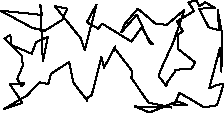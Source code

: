 unitsize(0.001cm);
draw((3140,1401)--(3220,1454));
draw((3220,1454)--(3114,1629));
draw((3114,1629)--(3417,1808));
draw((3417,1808)--(3317,1966));
draw((3317,1966)--(3453,1998));
draw((3453,1998)--(3515,1892));
draw((3515,1892)--(3611,1968));
draw((3611,1968)--(3782,1865));
draw((3782,1865)--(3507,1851));
draw((3507,1851)--(3675,1522));
draw((3675,1522)--(3858,1472));
draw((3858,1472)--(3834,1827));
draw((3834,1827)--(3904,1444));
draw((3904,1444)--(3918,1088));
draw((3918,1088)--(3896,742));
draw((3896,742)--(3876,1165));
draw((3876,1165)--(3684,445));
draw((3684,445)--(3829,513));
draw((3829,513)--(3938,516));
draw((3938,516)--(3821,147));
draw((3821,147)--(3595,111));
draw((3595,111)--(3162,367));
draw((3162,367)--(3060,155));
draw((3060,155)--(3292,152));
draw((3292,152)--(3123,217));
draw((3123,217)--(2630,20));
draw((2630,20)--(2372,127));
draw((2372,127)--(3017,108));
draw((3017,108)--(2614,195));
draw((2614,195)--(2503,352));
draw((2503,352)--(2310,635));
draw((2310,635)--(2330,741));
draw((2330,741)--(2009,1163));
draw((2009,1163)--(2000,1110));
draw((2000,1110)--(2030,1186));
draw((2030,1186)--(1829,812));
draw((1829,812)--(1782,995));
draw((1782,995)--(1612,328));
draw((1612,328)--(1517,266));
draw((1517,266)--(1538,224));
draw((1538,224)--(1286,550));
draw((1286,550)--(1213,910));
draw((1213,910)--(896,705));
draw((896,705)--(844,520));
draw((844,520)--(694,552));
draw((694,552)--(468,319));
draw((468,319)--(61,81));
draw((61,81)--(387,190));
draw((387,190)--(347,252));
draw((347,252)--(171,514));
draw((171,514)--(422,542));
draw((422,542)--(380,478));
draw((380,478)--(298,615));
draw((298,615)--(399,850));
draw((399,850)--(376,1018));
draw((376,1018)--(71,1323));
draw((71,1323)--(177,1390));
draw((177,1390)--(193,1210));
draw((193,1210)--(556,1056));
draw((556,1056)--(627,1261));
draw((627,1261)--(839,1355));
draw((839,1355)--(749,920));
draw((749,920)--(706,1925));
draw((706,1925)--(731,1741));
draw((731,1741)--(3,1817));
draw((3,1817)--(563,1513));
draw((563,1513)--(782,1462));
draw((782,1462)--(1090,1652));
draw((1090,1652)--(1182,1853));
draw((1182,1853)--(962,1895));
draw((962,1895)--(1423,1322));
draw((1423,1322)--(1490,1123));
draw((1490,1123)--(1697,1924));
draw((1697,1924)--(1526,1612));
draw((1526,1612)--(1729,1498));
draw((1729,1498)--(1794,1589));
draw((1794,1589)--(2312,1270));
draw((2312,1270)--(2489,1520));
draw((2489,1520)--(2642,1269));
draw((2642,1269)--(2698,1221));
draw((2698,1221)--(2639,1239));
draw((2639,1239)--(2408,1747));
draw((2408,1747)--(2132,1432));
draw((2132,1432)--(2191,1579));
draw((2191,1579)--(2426,1851));
draw((2426,1851)--(2741,1583));
draw((2741,1583)--(2937,1568));
draw((2937,1568)--(3245,1828));
draw((3245,1828)--(3058,1276));
draw((3058,1276)--(2830,775));
draw((2830,775)--(2801,695));
draw((2801,695)--(2800,653));
draw((2800,653)--(2929,485));
draw((2929,485)--(2938,543));
draw((2938,543)--(3084,748));
draw((3084,748)--(3084,774));
draw((3084,774)--(3370,791));
draw((3370,791)--(3438,901));
draw((3438,901)--(3133,1143));
draw((3133,1143)--(3140,1401));
